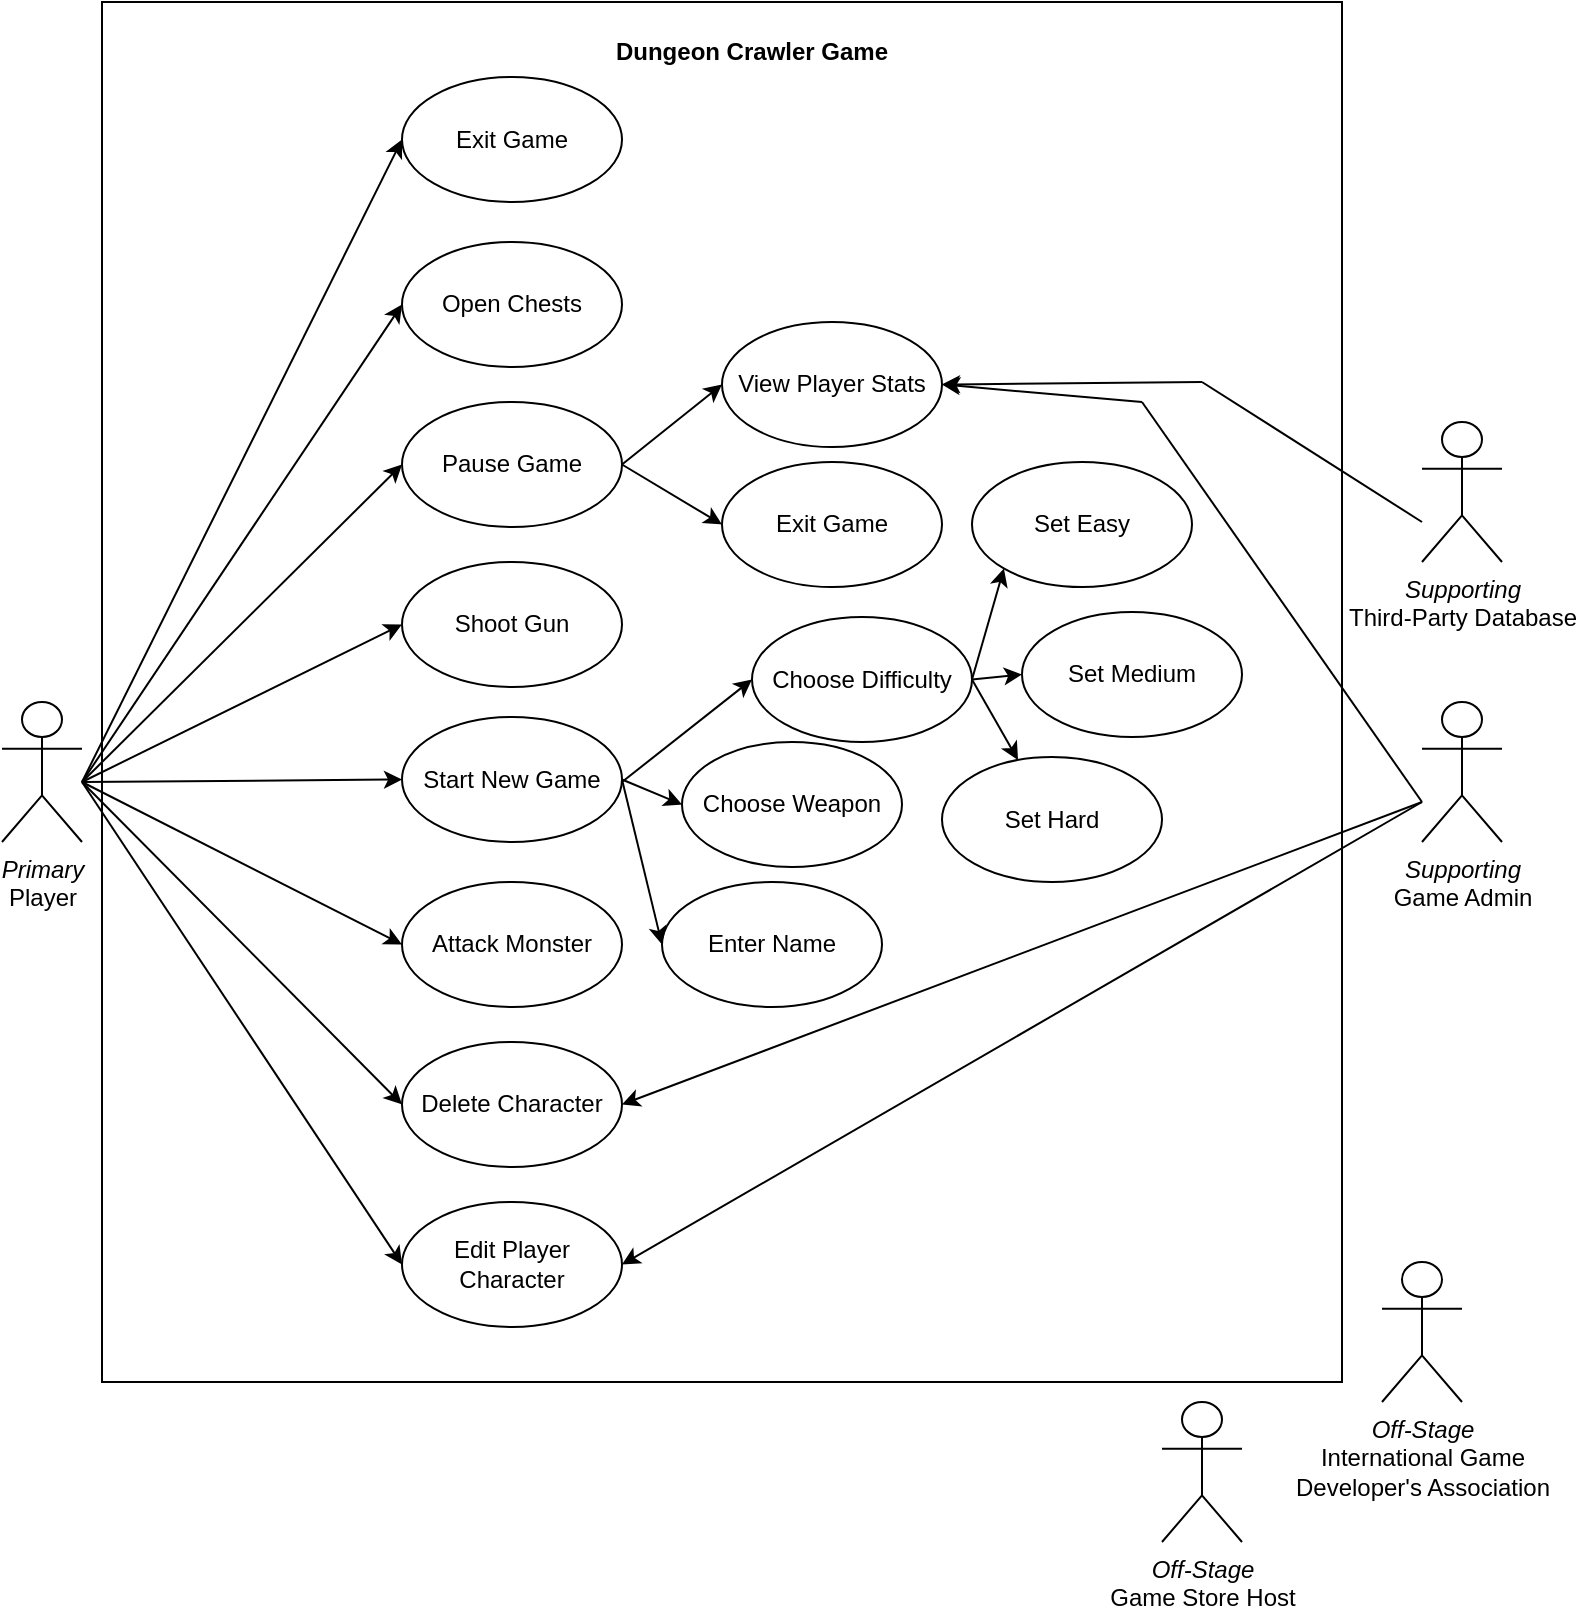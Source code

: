 <mxfile version="14.4.2" type="device"><diagram id="qM3HB4-cUt2oZUrgceJP" name="Page-1"><mxGraphModel dx="1550" dy="895" grid="1" gridSize="10" guides="1" tooltips="1" connect="1" arrows="1" fold="1" page="1" pageScale="1" pageWidth="850" pageHeight="1100" math="0" shadow="0"><root><mxCell id="0"/><mxCell id="1" parent="0"/><mxCell id="R4pK7DG7T-Huqmq2lS5J-64" value="" style="rounded=0;whiteSpace=wrap;html=1;" vertex="1" parent="1"><mxGeometry x="100" y="30" width="620" height="690" as="geometry"/></mxCell><mxCell id="R4pK7DG7T-Huqmq2lS5J-4" value="Primary&lt;br&gt;&lt;span style=&quot;font-style: normal&quot;&gt;Player&lt;/span&gt;" style="shape=umlActor;verticalLabelPosition=bottom;verticalAlign=top;html=1;outlineConnect=0;fontStyle=2" vertex="1" parent="1"><mxGeometry x="50" y="380" width="40" height="70" as="geometry"/></mxCell><mxCell id="R4pK7DG7T-Huqmq2lS5J-7" value="Start New Game" style="ellipse;whiteSpace=wrap;html=1;" vertex="1" parent="1"><mxGeometry x="250" y="387.5" width="110" height="62.5" as="geometry"/></mxCell><mxCell id="R4pK7DG7T-Huqmq2lS5J-13" value="" style="endArrow=classic;html=1;entryX=0;entryY=0.5;entryDx=0;entryDy=0;" edge="1" parent="1" target="R4pK7DG7T-Huqmq2lS5J-7"><mxGeometry width="50" height="50" relative="1" as="geometry"><mxPoint x="90" y="420" as="sourcePoint"/><mxPoint x="140" y="370" as="targetPoint"/></mxGeometry></mxCell><mxCell id="R4pK7DG7T-Huqmq2lS5J-15" value="Delete Character" style="ellipse;whiteSpace=wrap;html=1;" vertex="1" parent="1"><mxGeometry x="250" y="550" width="110" height="62.5" as="geometry"/></mxCell><mxCell id="R4pK7DG7T-Huqmq2lS5J-16" value="Attack Monster" style="ellipse;whiteSpace=wrap;html=1;" vertex="1" parent="1"><mxGeometry x="250" y="470" width="110" height="62.5" as="geometry"/></mxCell><mxCell id="R4pK7DG7T-Huqmq2lS5J-17" value="Open Chests" style="ellipse;whiteSpace=wrap;html=1;" vertex="1" parent="1"><mxGeometry x="250" y="150" width="110" height="62.5" as="geometry"/></mxCell><mxCell id="R4pK7DG7T-Huqmq2lS5J-18" value="Pause Game" style="ellipse;whiteSpace=wrap;html=1;" vertex="1" parent="1"><mxGeometry x="250" y="230" width="110" height="62.5" as="geometry"/></mxCell><mxCell id="R4pK7DG7T-Huqmq2lS5J-19" value="Shoot Gun" style="ellipse;whiteSpace=wrap;html=1;" vertex="1" parent="1"><mxGeometry x="250" y="310" width="110" height="62.5" as="geometry"/></mxCell><mxCell id="R4pK7DG7T-Huqmq2lS5J-21" value="Supporting&lt;br&gt;&lt;span style=&quot;font-style: normal&quot;&gt;Third-Party Database&lt;/span&gt;" style="shape=umlActor;verticalLabelPosition=bottom;verticalAlign=top;html=1;outlineConnect=0;fontStyle=2" vertex="1" parent="1"><mxGeometry x="760" y="240" width="40" height="70" as="geometry"/></mxCell><mxCell id="R4pK7DG7T-Huqmq2lS5J-22" value="&lt;i&gt;Supporting&lt;/i&gt;&lt;br&gt;Game Admin" style="shape=umlActor;verticalLabelPosition=bottom;verticalAlign=top;html=1;outlineConnect=0;fontStyle=0" vertex="1" parent="1"><mxGeometry x="760" y="380" width="40" height="70" as="geometry"/></mxCell><mxCell id="R4pK7DG7T-Huqmq2lS5J-24" value="Off-Stage&lt;br&gt;&lt;span style=&quot;font-style: normal&quot;&gt;International Game&lt;br&gt;Developer's Association&lt;/span&gt;" style="shape=umlActor;verticalLabelPosition=bottom;verticalAlign=top;html=1;outlineConnect=0;fontStyle=2" vertex="1" parent="1"><mxGeometry x="740" y="660" width="40" height="70" as="geometry"/></mxCell><mxCell id="R4pK7DG7T-Huqmq2lS5J-25" value="" style="endArrow=classic;html=1;entryX=0;entryY=0.5;entryDx=0;entryDy=0;" edge="1" parent="1" target="R4pK7DG7T-Huqmq2lS5J-16"><mxGeometry width="50" height="50" relative="1" as="geometry"><mxPoint x="90" y="420" as="sourcePoint"/><mxPoint x="680" y="310" as="targetPoint"/><Array as="points"><mxPoint x="90" y="420"/></Array></mxGeometry></mxCell><mxCell id="R4pK7DG7T-Huqmq2lS5J-26" value="" style="endArrow=classic;html=1;entryX=0;entryY=0.5;entryDx=0;entryDy=0;" edge="1" parent="1" target="R4pK7DG7T-Huqmq2lS5J-19"><mxGeometry width="50" height="50" relative="1" as="geometry"><mxPoint x="90" y="420" as="sourcePoint"/><mxPoint x="680" y="310" as="targetPoint"/></mxGeometry></mxCell><mxCell id="R4pK7DG7T-Huqmq2lS5J-27" value="" style="endArrow=classic;html=1;entryX=1;entryY=0.5;entryDx=0;entryDy=0;" edge="1" parent="1" target="R4pK7DG7T-Huqmq2lS5J-15"><mxGeometry width="50" height="50" relative="1" as="geometry"><mxPoint x="760" y="430" as="sourcePoint"/><mxPoint x="680" y="310" as="targetPoint"/></mxGeometry></mxCell><mxCell id="R4pK7DG7T-Huqmq2lS5J-28" value="" style="endArrow=classic;html=1;entryX=0;entryY=0.5;entryDx=0;entryDy=0;" edge="1" parent="1" target="R4pK7DG7T-Huqmq2lS5J-15"><mxGeometry width="50" height="50" relative="1" as="geometry"><mxPoint x="90" y="420" as="sourcePoint"/><mxPoint x="680" y="310" as="targetPoint"/></mxGeometry></mxCell><mxCell id="R4pK7DG7T-Huqmq2lS5J-29" value="" style="endArrow=classic;html=1;entryX=0;entryY=0.5;entryDx=0;entryDy=0;" edge="1" parent="1" target="R4pK7DG7T-Huqmq2lS5J-18"><mxGeometry width="50" height="50" relative="1" as="geometry"><mxPoint x="90" y="420" as="sourcePoint"/><mxPoint x="680" y="310" as="targetPoint"/></mxGeometry></mxCell><mxCell id="R4pK7DG7T-Huqmq2lS5J-30" value="" style="endArrow=classic;html=1;entryX=0;entryY=0.5;entryDx=0;entryDy=0;" edge="1" parent="1" target="R4pK7DG7T-Huqmq2lS5J-17"><mxGeometry width="50" height="50" relative="1" as="geometry"><mxPoint x="90" y="420" as="sourcePoint"/><mxPoint x="680" y="310" as="targetPoint"/></mxGeometry></mxCell><mxCell id="R4pK7DG7T-Huqmq2lS5J-33" value="Exit Game" style="ellipse;whiteSpace=wrap;html=1;" vertex="1" parent="1"><mxGeometry x="250" y="67.5" width="110" height="62.5" as="geometry"/></mxCell><mxCell id="R4pK7DG7T-Huqmq2lS5J-34" value="" style="endArrow=classic;html=1;entryX=0;entryY=0.5;entryDx=0;entryDy=0;" edge="1" parent="1" target="R4pK7DG7T-Huqmq2lS5J-33"><mxGeometry width="50" height="50" relative="1" as="geometry"><mxPoint x="90" y="420" as="sourcePoint"/><mxPoint x="680" y="310" as="targetPoint"/></mxGeometry></mxCell><mxCell id="R4pK7DG7T-Huqmq2lS5J-35" value="Choose Weapon" style="ellipse;whiteSpace=wrap;html=1;" vertex="1" parent="1"><mxGeometry x="390" y="400" width="110" height="62.5" as="geometry"/></mxCell><mxCell id="R4pK7DG7T-Huqmq2lS5J-36" value="" style="endArrow=classic;html=1;exitX=1;exitY=0.5;exitDx=0;exitDy=0;entryX=0;entryY=0.5;entryDx=0;entryDy=0;" edge="1" parent="1" source="R4pK7DG7T-Huqmq2lS5J-7" target="R4pK7DG7T-Huqmq2lS5J-35"><mxGeometry width="50" height="50" relative="1" as="geometry"><mxPoint x="630" y="360" as="sourcePoint"/><mxPoint x="680" y="310" as="targetPoint"/></mxGeometry></mxCell><mxCell id="R4pK7DG7T-Huqmq2lS5J-37" value="Exit Game" style="ellipse;whiteSpace=wrap;html=1;" vertex="1" parent="1"><mxGeometry x="410" y="260" width="110" height="62.5" as="geometry"/></mxCell><mxCell id="R4pK7DG7T-Huqmq2lS5J-38" value="View Player Stats" style="ellipse;whiteSpace=wrap;html=1;" vertex="1" parent="1"><mxGeometry x="410" y="190" width="110" height="62.5" as="geometry"/></mxCell><mxCell id="R4pK7DG7T-Huqmq2lS5J-40" value="" style="endArrow=classic;html=1;exitX=1;exitY=0.5;exitDx=0;exitDy=0;entryX=0;entryY=0.5;entryDx=0;entryDy=0;" edge="1" parent="1" source="R4pK7DG7T-Huqmq2lS5J-18" target="R4pK7DG7T-Huqmq2lS5J-38"><mxGeometry width="50" height="50" relative="1" as="geometry"><mxPoint x="630" y="360" as="sourcePoint"/><mxPoint x="680" y="310" as="targetPoint"/></mxGeometry></mxCell><mxCell id="R4pK7DG7T-Huqmq2lS5J-41" value="" style="endArrow=classic;html=1;exitX=1;exitY=0.5;exitDx=0;exitDy=0;entryX=0;entryY=0.5;entryDx=0;entryDy=0;" edge="1" parent="1" source="R4pK7DG7T-Huqmq2lS5J-18" target="R4pK7DG7T-Huqmq2lS5J-37"><mxGeometry width="50" height="50" relative="1" as="geometry"><mxPoint x="630" y="360" as="sourcePoint"/><mxPoint x="680" y="310" as="targetPoint"/></mxGeometry></mxCell><mxCell id="R4pK7DG7T-Huqmq2lS5J-42" value="Enter Name" style="ellipse;whiteSpace=wrap;html=1;" vertex="1" parent="1"><mxGeometry x="380" y="470" width="110" height="62.5" as="geometry"/></mxCell><mxCell id="R4pK7DG7T-Huqmq2lS5J-43" value="" style="endArrow=classic;html=1;exitX=1;exitY=0.5;exitDx=0;exitDy=0;entryX=0;entryY=0.5;entryDx=0;entryDy=0;" edge="1" parent="1" source="R4pK7DG7T-Huqmq2lS5J-7" target="R4pK7DG7T-Huqmq2lS5J-42"><mxGeometry width="50" height="50" relative="1" as="geometry"><mxPoint x="630" y="360" as="sourcePoint"/><mxPoint x="680" y="310" as="targetPoint"/></mxGeometry></mxCell><mxCell id="R4pK7DG7T-Huqmq2lS5J-44" value="Edit Player&lt;br&gt;Character" style="ellipse;whiteSpace=wrap;html=1;" vertex="1" parent="1"><mxGeometry x="250" y="630" width="110" height="62.5" as="geometry"/></mxCell><mxCell id="R4pK7DG7T-Huqmq2lS5J-45" value="" style="endArrow=classic;html=1;entryX=0;entryY=0.5;entryDx=0;entryDy=0;" edge="1" parent="1" target="R4pK7DG7T-Huqmq2lS5J-44"><mxGeometry width="50" height="50" relative="1" as="geometry"><mxPoint x="90" y="420" as="sourcePoint"/><mxPoint x="680" y="310" as="targetPoint"/></mxGeometry></mxCell><mxCell id="R4pK7DG7T-Huqmq2lS5J-46" value="" style="endArrow=classic;html=1;entryX=1;entryY=0.5;entryDx=0;entryDy=0;" edge="1" parent="1" target="R4pK7DG7T-Huqmq2lS5J-44"><mxGeometry width="50" height="50" relative="1" as="geometry"><mxPoint x="760" y="430" as="sourcePoint"/><mxPoint x="680" y="310" as="targetPoint"/></mxGeometry></mxCell><mxCell id="R4pK7DG7T-Huqmq2lS5J-47" value="Choose Difficulty" style="ellipse;whiteSpace=wrap;html=1;" vertex="1" parent="1"><mxGeometry x="425" y="337.5" width="110" height="62.5" as="geometry"/></mxCell><mxCell id="R4pK7DG7T-Huqmq2lS5J-48" value="" style="endArrow=classic;html=1;entryX=0;entryY=0.5;entryDx=0;entryDy=0;" edge="1" parent="1" target="R4pK7DG7T-Huqmq2lS5J-47"><mxGeometry width="50" height="50" relative="1" as="geometry"><mxPoint x="360" y="420" as="sourcePoint"/><mxPoint x="680" y="310" as="targetPoint"/></mxGeometry></mxCell><mxCell id="R4pK7DG7T-Huqmq2lS5J-50" value="Set Easy" style="ellipse;whiteSpace=wrap;html=1;" vertex="1" parent="1"><mxGeometry x="535" y="260" width="110" height="62.5" as="geometry"/></mxCell><mxCell id="R4pK7DG7T-Huqmq2lS5J-51" value="Set Medium" style="ellipse;whiteSpace=wrap;html=1;" vertex="1" parent="1"><mxGeometry x="560" y="335" width="110" height="62.5" as="geometry"/></mxCell><mxCell id="R4pK7DG7T-Huqmq2lS5J-52" value="Set Hard" style="ellipse;whiteSpace=wrap;html=1;" vertex="1" parent="1"><mxGeometry x="520" y="407.5" width="110" height="62.5" as="geometry"/></mxCell><mxCell id="R4pK7DG7T-Huqmq2lS5J-53" value="" style="endArrow=classic;html=1;exitX=1;exitY=0.5;exitDx=0;exitDy=0;entryX=0;entryY=0.5;entryDx=0;entryDy=0;" edge="1" parent="1" source="R4pK7DG7T-Huqmq2lS5J-47" target="R4pK7DG7T-Huqmq2lS5J-51"><mxGeometry width="50" height="50" relative="1" as="geometry"><mxPoint x="630" y="360" as="sourcePoint"/><mxPoint x="680" y="310" as="targetPoint"/></mxGeometry></mxCell><mxCell id="R4pK7DG7T-Huqmq2lS5J-54" value="" style="endArrow=classic;html=1;exitX=1;exitY=0.5;exitDx=0;exitDy=0;entryX=0;entryY=1;entryDx=0;entryDy=0;" edge="1" parent="1" source="R4pK7DG7T-Huqmq2lS5J-47" target="R4pK7DG7T-Huqmq2lS5J-50"><mxGeometry width="50" height="50" relative="1" as="geometry"><mxPoint x="630" y="360" as="sourcePoint"/><mxPoint x="680" y="310" as="targetPoint"/></mxGeometry></mxCell><mxCell id="R4pK7DG7T-Huqmq2lS5J-55" value="" style="endArrow=classic;html=1;exitX=1;exitY=0.5;exitDx=0;exitDy=0;" edge="1" parent="1" source="R4pK7DG7T-Huqmq2lS5J-47" target="R4pK7DG7T-Huqmq2lS5J-52"><mxGeometry width="50" height="50" relative="1" as="geometry"><mxPoint x="630" y="360" as="sourcePoint"/><mxPoint x="680" y="310" as="targetPoint"/></mxGeometry></mxCell><mxCell id="R4pK7DG7T-Huqmq2lS5J-57" value="" style="endArrow=none;html=1;" edge="1" parent="1"><mxGeometry width="50" height="50" relative="1" as="geometry"><mxPoint x="760" y="430" as="sourcePoint"/><mxPoint x="620" y="230" as="targetPoint"/></mxGeometry></mxCell><mxCell id="R4pK7DG7T-Huqmq2lS5J-58" value="" style="endArrow=classic;html=1;entryX=1;entryY=0.5;entryDx=0;entryDy=0;" edge="1" parent="1" target="R4pK7DG7T-Huqmq2lS5J-38"><mxGeometry width="50" height="50" relative="1" as="geometry"><mxPoint x="620" y="230" as="sourcePoint"/><mxPoint x="680" y="310" as="targetPoint"/></mxGeometry></mxCell><mxCell id="R4pK7DG7T-Huqmq2lS5J-59" value="" style="endArrow=none;html=1;" edge="1" parent="1"><mxGeometry width="50" height="50" relative="1" as="geometry"><mxPoint x="650" y="220" as="sourcePoint"/><mxPoint x="760" y="290" as="targetPoint"/></mxGeometry></mxCell><mxCell id="R4pK7DG7T-Huqmq2lS5J-60" value="" style="endArrow=classic;html=1;entryX=1;entryY=0.5;entryDx=0;entryDy=0;" edge="1" parent="1" target="R4pK7DG7T-Huqmq2lS5J-38"><mxGeometry width="50" height="50" relative="1" as="geometry"><mxPoint x="650" y="220" as="sourcePoint"/><mxPoint x="680" y="310" as="targetPoint"/></mxGeometry></mxCell><mxCell id="R4pK7DG7T-Huqmq2lS5J-62" value="Off-Stage&lt;br&gt;&lt;span style=&quot;font-style: normal&quot;&gt;Game Store Host&lt;br&gt;&lt;/span&gt;" style="shape=umlActor;verticalLabelPosition=bottom;verticalAlign=top;html=1;outlineConnect=0;fontStyle=2" vertex="1" parent="1"><mxGeometry x="630" y="730" width="40" height="70" as="geometry"/></mxCell><mxCell id="R4pK7DG7T-Huqmq2lS5J-67" value="&lt;b&gt;Dungeon Crawler Game&lt;/b&gt;" style="text;html=1;strokeColor=none;fillColor=none;align=center;verticalAlign=middle;whiteSpace=wrap;rounded=0;" vertex="1" parent="1"><mxGeometry x="350" y="30" width="150" height="50" as="geometry"/></mxCell></root></mxGraphModel></diagram></mxfile>